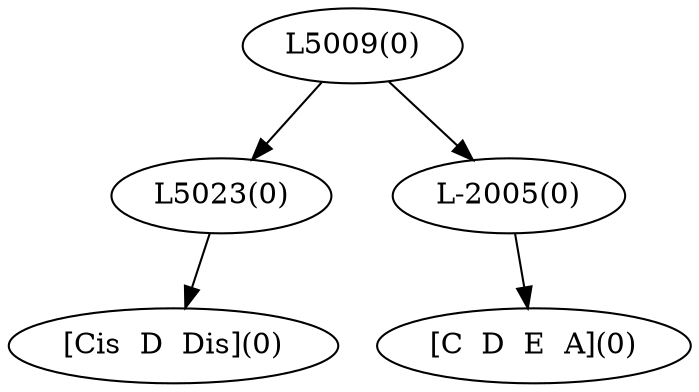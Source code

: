 digraph sample{
"L5023(0)"->"[Cis  D  Dis](0)"
"L-2005(0)"->"[C  D  E  A](0)"
"L5009(0)"->"L5023(0)"
"L5009(0)"->"L-2005(0)"
{rank = min; "L5009(0)"}
{rank = same; "L5023(0)"; "L-2005(0)";}
{rank = max; "[C  D  E  A](0)"; "[Cis  D  Dis](0)";}
}